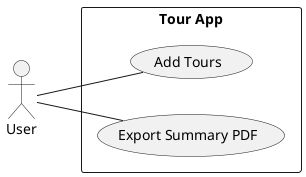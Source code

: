 @startuml
left to right direction
actor "User" as u
rectangle "Tour App" {
  usecase "Add Tours" as UC1
  usecase "Export Summary PDF" as UC2
}
u -- UC1
u -- UC2
@enduml